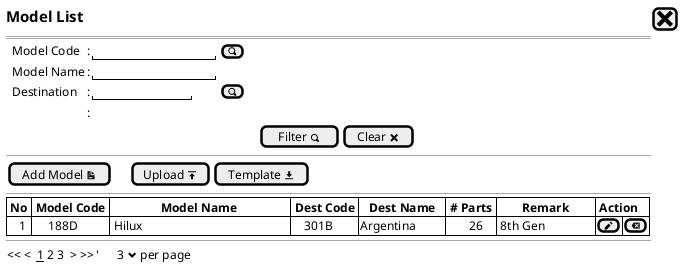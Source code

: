 @startsalt
{
  <size:15><b>Model List |[<size:25><&x>]|*
  ==
  {
    .|Model Code        |: |"               "|[<&magnifying-glass>]|*
    .|Model Name        |: |"               "|*
    .|Destination       |: |"            "|[<&magnifying-glass>]|*
    .|.|:|*
  }*
  {|                                                                                |[Filter <&magnifying-glass>]|[Clear <&x>]|}
  --
  {
    [Add Model <&document>]|.|.|.|[Upload <&data-transfer-upload>]| [Template <&data-transfer-download>]|* 
  }
  --
  {#
    | <b>No | <b>Model Code |                <b>Model Name                 | <b>Dest Code |   <b>Dest Name   | <b># Parts |<b>        Remark        |<b> Action |*|*|*
    |    1  |     188D      | Hilux                                       |    301B       | Argentina        |       26   | 8th Gen           |[<&pencil>]|[<&delete>]|*
  }
  --
  {
  << <  __1__ 2 3  > >>  |'      3 <&chevron-bottom> per page |*
  }

}
@endsalt
